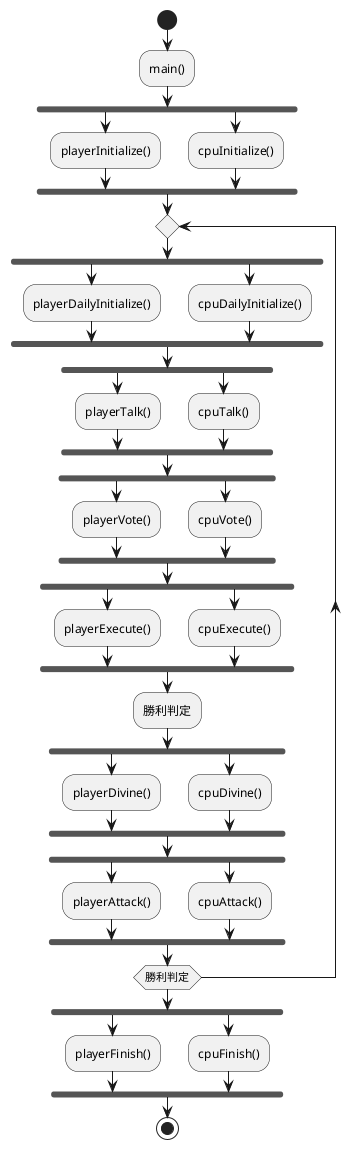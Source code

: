 @startuml
    start
        :main();
        fork
            :playerInitialize();
        fork again
            :cpuInitialize();
        end fork
        repeat
            fork
                :playerDailyInitialize();
            fork again
                :cpuDailyInitialize();
            end fork
            fork
                :playerTalk();
            fork again
                :cpuTalk();
            end fork
            fork
                :playerVote();
            fork again
                :cpuVote();
            end fork
            fork
                :playerExecute();
            fork again
                :cpuExecute();
            end fork
            :勝利判定;
            fork
                :playerDivine();
            fork again
                :cpuDivine();
            end fork
            fork
                :playerAttack();
            fork again
                :cpuAttack();
            end fork
        repeat while (勝利判定)
        fork
            :playerFinish();
        fork again
            :cpuFinish();
        end fork
    stop
@enduml